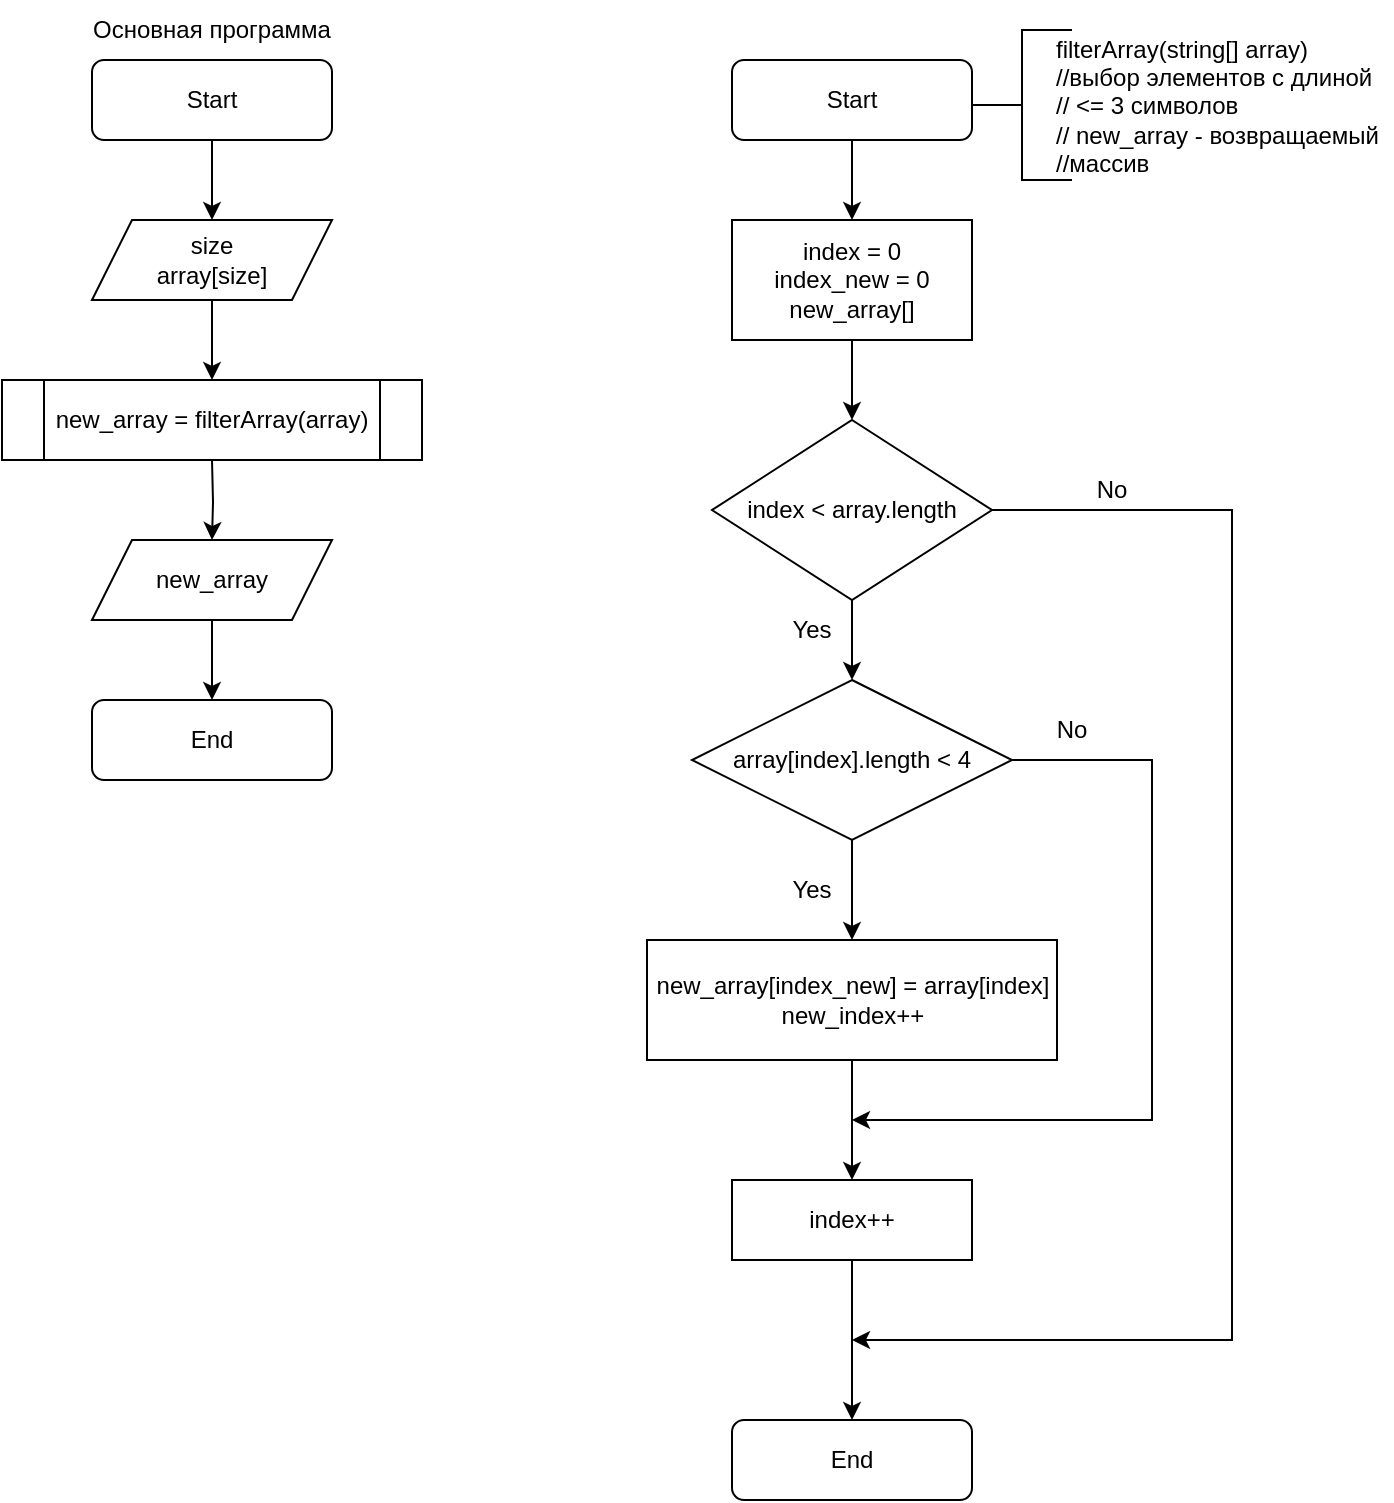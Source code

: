 <mxfile version="21.0.8" type="device"><diagram name="Страница 1" id="K0DYUl2TGPZs4xbp6sMs"><mxGraphModel dx="1434" dy="796" grid="1" gridSize="10" guides="1" tooltips="1" connect="1" arrows="1" fold="1" page="1" pageScale="1" pageWidth="1169" pageHeight="827" math="0" shadow="0"><root><mxCell id="0"/><mxCell id="1" parent="0"/><mxCell id="tzqRXwnZ9dIMLJSxcSaA-6" value="" style="edgeStyle=orthogonalEdgeStyle;rounded=0;orthogonalLoop=1;jettySize=auto;html=1;" edge="1" parent="1" source="tzqRXwnZ9dIMLJSxcSaA-1" target="tzqRXwnZ9dIMLJSxcSaA-3"><mxGeometry relative="1" as="geometry"/></mxCell><mxCell id="tzqRXwnZ9dIMLJSxcSaA-1" value="Start" style="rounded=1;whiteSpace=wrap;html=1;" vertex="1" parent="1"><mxGeometry x="70" y="40" width="120" height="40" as="geometry"/></mxCell><mxCell id="tzqRXwnZ9dIMLJSxcSaA-2" value="End" style="rounded=1;whiteSpace=wrap;html=1;" vertex="1" parent="1"><mxGeometry x="70" y="360" width="120" height="40" as="geometry"/></mxCell><mxCell id="tzqRXwnZ9dIMLJSxcSaA-7" value="" style="edgeStyle=orthogonalEdgeStyle;rounded=0;orthogonalLoop=1;jettySize=auto;html=1;" edge="1" parent="1" source="tzqRXwnZ9dIMLJSxcSaA-3"><mxGeometry relative="1" as="geometry"><mxPoint x="130" y="200" as="targetPoint"/></mxGeometry></mxCell><mxCell id="tzqRXwnZ9dIMLJSxcSaA-3" value="size&lt;br&gt;array[size]" style="shape=parallelogram;perimeter=parallelogramPerimeter;whiteSpace=wrap;html=1;fixedSize=1;" vertex="1" parent="1"><mxGeometry x="70" y="120" width="120" height="40" as="geometry"/></mxCell><mxCell id="tzqRXwnZ9dIMLJSxcSaA-8" value="" style="edgeStyle=orthogonalEdgeStyle;rounded=0;orthogonalLoop=1;jettySize=auto;html=1;" edge="1" parent="1" target="tzqRXwnZ9dIMLJSxcSaA-5"><mxGeometry relative="1" as="geometry"><mxPoint x="130" y="240" as="sourcePoint"/></mxGeometry></mxCell><mxCell id="tzqRXwnZ9dIMLJSxcSaA-9" value="" style="edgeStyle=orthogonalEdgeStyle;rounded=0;orthogonalLoop=1;jettySize=auto;html=1;" edge="1" parent="1" source="tzqRXwnZ9dIMLJSxcSaA-5" target="tzqRXwnZ9dIMLJSxcSaA-2"><mxGeometry relative="1" as="geometry"/></mxCell><mxCell id="tzqRXwnZ9dIMLJSxcSaA-5" value="new_array" style="shape=parallelogram;perimeter=parallelogramPerimeter;whiteSpace=wrap;html=1;fixedSize=1;" vertex="1" parent="1"><mxGeometry x="70" y="280" width="120" height="40" as="geometry"/></mxCell><mxCell id="tzqRXwnZ9dIMLJSxcSaA-10" value="Основная программа" style="text;html=1;strokeColor=none;fillColor=none;align=center;verticalAlign=middle;whiteSpace=wrap;rounded=0;" vertex="1" parent="1"><mxGeometry x="60" y="10" width="140" height="30" as="geometry"/></mxCell><mxCell id="tzqRXwnZ9dIMLJSxcSaA-11" value="filterArray(string[] array)&lt;br&gt;//выбор элементов с длиной&lt;br&gt;// &amp;lt;= 3 символов&lt;br&gt;// new_array - возвращаемый //массив" style="text;html=1;strokeColor=none;fillColor=none;align=left;verticalAlign=middle;whiteSpace=wrap;rounded=0;" vertex="1" parent="1"><mxGeometry x="550" y="32.5" width="170" height="60" as="geometry"/></mxCell><mxCell id="tzqRXwnZ9dIMLJSxcSaA-14" value="" style="edgeStyle=orthogonalEdgeStyle;rounded=0;orthogonalLoop=1;jettySize=auto;html=1;" edge="1" parent="1" source="tzqRXwnZ9dIMLJSxcSaA-12" target="tzqRXwnZ9dIMLJSxcSaA-13"><mxGeometry relative="1" as="geometry"/></mxCell><mxCell id="tzqRXwnZ9dIMLJSxcSaA-12" value="Start" style="rounded=1;whiteSpace=wrap;html=1;" vertex="1" parent="1"><mxGeometry x="390" y="40" width="120" height="40" as="geometry"/></mxCell><mxCell id="tzqRXwnZ9dIMLJSxcSaA-19" value="" style="edgeStyle=orthogonalEdgeStyle;rounded=0;orthogonalLoop=1;jettySize=auto;html=1;" edge="1" parent="1" source="tzqRXwnZ9dIMLJSxcSaA-13" target="tzqRXwnZ9dIMLJSxcSaA-18"><mxGeometry relative="1" as="geometry"/></mxCell><mxCell id="tzqRXwnZ9dIMLJSxcSaA-13" value="index = 0&lt;br&gt;index_new = 0&lt;br&gt;new_array[]" style="rounded=0;whiteSpace=wrap;html=1;" vertex="1" parent="1"><mxGeometry x="390" y="120" width="120" height="60" as="geometry"/></mxCell><mxCell id="tzqRXwnZ9dIMLJSxcSaA-15" value="new_array = filterArray(array)" style="shape=process;whiteSpace=wrap;html=1;backgroundOutline=1;" vertex="1" parent="1"><mxGeometry x="25" y="200" width="210" height="40" as="geometry"/></mxCell><mxCell id="tzqRXwnZ9dIMLJSxcSaA-16" value="" style="strokeWidth=1;html=1;shape=mxgraph.flowchart.annotation_2;align=left;labelPosition=right;pointerEvents=1;" vertex="1" parent="1"><mxGeometry x="510" y="25" width="50" height="75" as="geometry"/></mxCell><mxCell id="tzqRXwnZ9dIMLJSxcSaA-21" style="edgeStyle=orthogonalEdgeStyle;rounded=0;orthogonalLoop=1;jettySize=auto;html=1;exitX=1;exitY=0.5;exitDx=0;exitDy=0;" edge="1" parent="1" source="tzqRXwnZ9dIMLJSxcSaA-18"><mxGeometry relative="1" as="geometry"><mxPoint x="450" y="680" as="targetPoint"/><Array as="points"><mxPoint x="640" y="265"/><mxPoint x="640" y="680"/></Array></mxGeometry></mxCell><mxCell id="tzqRXwnZ9dIMLJSxcSaA-32" value="" style="edgeStyle=orthogonalEdgeStyle;rounded=0;orthogonalLoop=1;jettySize=auto;html=1;" edge="1" parent="1" source="tzqRXwnZ9dIMLJSxcSaA-18" target="tzqRXwnZ9dIMLJSxcSaA-24"><mxGeometry relative="1" as="geometry"/></mxCell><mxCell id="tzqRXwnZ9dIMLJSxcSaA-18" value="index &amp;lt; array.length" style="rhombus;whiteSpace=wrap;html=1;" vertex="1" parent="1"><mxGeometry x="380" y="220" width="140" height="90" as="geometry"/></mxCell><mxCell id="tzqRXwnZ9dIMLJSxcSaA-20" value="End" style="rounded=1;whiteSpace=wrap;html=1;" vertex="1" parent="1"><mxGeometry x="390" y="720" width="120" height="40" as="geometry"/></mxCell><mxCell id="tzqRXwnZ9dIMLJSxcSaA-23" value="No" style="text;html=1;strokeColor=none;fillColor=none;align=center;verticalAlign=middle;whiteSpace=wrap;rounded=0;" vertex="1" parent="1"><mxGeometry x="550" y="240" width="60" height="30" as="geometry"/></mxCell><mxCell id="tzqRXwnZ9dIMLJSxcSaA-26" value="" style="edgeStyle=orthogonalEdgeStyle;rounded=0;orthogonalLoop=1;jettySize=auto;html=1;" edge="1" parent="1" source="tzqRXwnZ9dIMLJSxcSaA-24" target="tzqRXwnZ9dIMLJSxcSaA-25"><mxGeometry relative="1" as="geometry"/></mxCell><mxCell id="tzqRXwnZ9dIMLJSxcSaA-28" style="edgeStyle=orthogonalEdgeStyle;rounded=0;orthogonalLoop=1;jettySize=auto;html=1;" edge="1" parent="1" source="tzqRXwnZ9dIMLJSxcSaA-24"><mxGeometry relative="1" as="geometry"><mxPoint x="450" y="570" as="targetPoint"/><Array as="points"><mxPoint x="600" y="390"/><mxPoint x="600" y="570"/></Array></mxGeometry></mxCell><mxCell id="tzqRXwnZ9dIMLJSxcSaA-24" value="array[index].length &amp;lt; 4" style="rhombus;whiteSpace=wrap;html=1;" vertex="1" parent="1"><mxGeometry x="370" y="350" width="160" height="80" as="geometry"/></mxCell><mxCell id="tzqRXwnZ9dIMLJSxcSaA-30" value="" style="edgeStyle=orthogonalEdgeStyle;rounded=0;orthogonalLoop=1;jettySize=auto;html=1;" edge="1" parent="1" source="tzqRXwnZ9dIMLJSxcSaA-25"><mxGeometry relative="1" as="geometry"><mxPoint x="450" y="600" as="targetPoint"/></mxGeometry></mxCell><mxCell id="tzqRXwnZ9dIMLJSxcSaA-25" value="new_array[index_new] = array[index]&lt;br&gt;new_index++" style="whiteSpace=wrap;html=1;" vertex="1" parent="1"><mxGeometry x="347.5" y="480" width="205" height="60" as="geometry"/></mxCell><mxCell id="tzqRXwnZ9dIMLJSxcSaA-27" value="Yes" style="text;html=1;strokeColor=none;fillColor=none;align=center;verticalAlign=middle;whiteSpace=wrap;rounded=0;" vertex="1" parent="1"><mxGeometry x="400" y="440" width="60" height="30" as="geometry"/></mxCell><mxCell id="tzqRXwnZ9dIMLJSxcSaA-35" value="" style="edgeStyle=orthogonalEdgeStyle;rounded=0;orthogonalLoop=1;jettySize=auto;html=1;" edge="1" parent="1" source="tzqRXwnZ9dIMLJSxcSaA-29" target="tzqRXwnZ9dIMLJSxcSaA-20"><mxGeometry relative="1" as="geometry"/></mxCell><mxCell id="tzqRXwnZ9dIMLJSxcSaA-29" value="index++" style="whiteSpace=wrap;html=1;" vertex="1" parent="1"><mxGeometry x="390" y="600" width="120" height="40" as="geometry"/></mxCell><mxCell id="tzqRXwnZ9dIMLJSxcSaA-31" value="No" style="text;html=1;strokeColor=none;fillColor=none;align=center;verticalAlign=middle;whiteSpace=wrap;rounded=0;" vertex="1" parent="1"><mxGeometry x="530" y="360" width="60" height="30" as="geometry"/></mxCell><mxCell id="tzqRXwnZ9dIMLJSxcSaA-33" value="Yes" style="text;html=1;strokeColor=none;fillColor=none;align=center;verticalAlign=middle;whiteSpace=wrap;rounded=0;" vertex="1" parent="1"><mxGeometry x="400" y="310" width="60" height="30" as="geometry"/></mxCell></root></mxGraphModel></diagram></mxfile>
